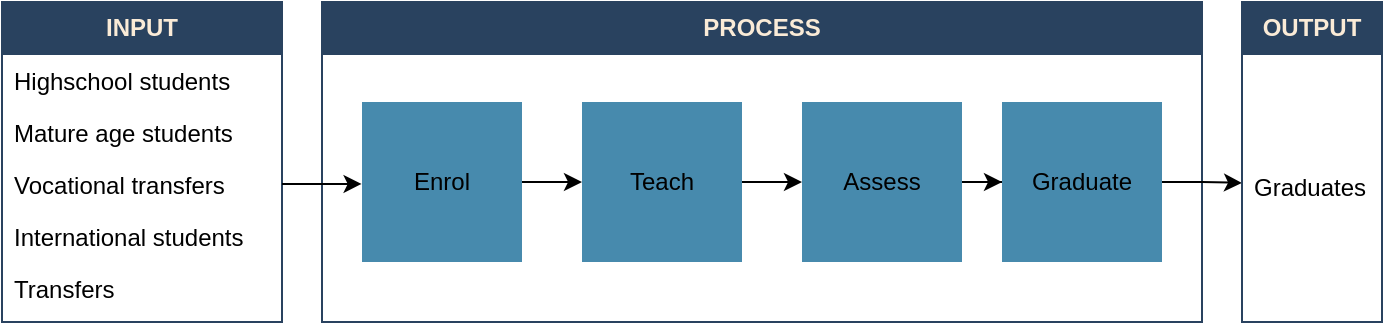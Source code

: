 <mxfile version="22.1.2" type="device" pages="5">
  <diagram name="ipo" id="SvhErIKEAkfI6aPl8mTb">
    <mxGraphModel dx="584" dy="628" grid="1" gridSize="10" guides="1" tooltips="1" connect="1" arrows="1" fold="1" page="1" pageScale="1" pageWidth="1169" pageHeight="827" math="0" shadow="0">
      <root>
        <mxCell id="GFsZlMj1VPnXTf82XeGM-0" />
        <mxCell id="GFsZlMj1VPnXTf82XeGM-1" parent="GFsZlMj1VPnXTf82XeGM-0" />
        <mxCell id="cjWCAMrzAAs_4FGMjF_7-46" value="&lt;b&gt;&lt;font color=&quot;#faebd7&quot;&gt;PROCESS&lt;/font&gt;&lt;/b&gt;" style="swimlane;fontStyle=0;childLayout=stackLayout;horizontal=1;startSize=26;fillColor=#29425F;horizontalStack=0;resizeParent=1;resizeParentMax=0;resizeLast=0;collapsible=1;marginBottom=0;whiteSpace=wrap;html=1;strokeColor=#29425F;" vertex="1" parent="GFsZlMj1VPnXTf82XeGM-1">
          <mxGeometry x="240" y="40" width="440" height="160" as="geometry" />
        </mxCell>
        <mxCell id="cjWCAMrzAAs_4FGMjF_7-47" value="&amp;nbsp;" style="text;strokeColor=none;fillColor=none;align=left;verticalAlign=top;spacingLeft=4;spacingRight=4;overflow=hidden;rotatable=0;points=[[0,0.5],[1,0.5]];portConstraint=eastwest;whiteSpace=wrap;html=1;" vertex="1" parent="cjWCAMrzAAs_4FGMjF_7-46">
          <mxGeometry y="26" width="440" height="134" as="geometry" />
        </mxCell>
        <mxCell id="GFsZlMj1VPnXTf82XeGM-2" style="edgeStyle=orthogonalEdgeStyle;rounded=0;orthogonalLoop=1;jettySize=auto;html=1;entryX=0;entryY=0.5;entryDx=0;entryDy=0;" edge="1" parent="GFsZlMj1VPnXTf82XeGM-1" source="GFsZlMj1VPnXTf82XeGM-3" target="GFsZlMj1VPnXTf82XeGM-5">
          <mxGeometry relative="1" as="geometry" />
        </mxCell>
        <mxCell id="GFsZlMj1VPnXTf82XeGM-3" value="Enrol" style="whiteSpace=wrap;html=1;aspect=fixed;fillColor=#478AAD;strokeColor=none;" vertex="1" parent="GFsZlMj1VPnXTf82XeGM-1">
          <mxGeometry x="260" y="90" width="80" height="80" as="geometry" />
        </mxCell>
        <mxCell id="GFsZlMj1VPnXTf82XeGM-4" style="edgeStyle=orthogonalEdgeStyle;rounded=0;orthogonalLoop=1;jettySize=auto;html=1;" edge="1" parent="GFsZlMj1VPnXTf82XeGM-1" source="GFsZlMj1VPnXTf82XeGM-5" target="GFsZlMj1VPnXTf82XeGM-7">
          <mxGeometry relative="1" as="geometry" />
        </mxCell>
        <mxCell id="GFsZlMj1VPnXTf82XeGM-5" value="Teach" style="whiteSpace=wrap;html=1;aspect=fixed;fillColor=#478AAD;strokeColor=none;" vertex="1" parent="GFsZlMj1VPnXTf82XeGM-1">
          <mxGeometry x="370" y="90" width="80" height="80" as="geometry" />
        </mxCell>
        <mxCell id="GFsZlMj1VPnXTf82XeGM-6" style="edgeStyle=orthogonalEdgeStyle;rounded=0;orthogonalLoop=1;jettySize=auto;html=1;" edge="1" parent="GFsZlMj1VPnXTf82XeGM-1" source="GFsZlMj1VPnXTf82XeGM-7" target="GFsZlMj1VPnXTf82XeGM-8">
          <mxGeometry relative="1" as="geometry" />
        </mxCell>
        <mxCell id="GFsZlMj1VPnXTf82XeGM-7" value="Assess" style="whiteSpace=wrap;html=1;aspect=fixed;fillColor=#478AAD;strokeColor=none;" vertex="1" parent="GFsZlMj1VPnXTf82XeGM-1">
          <mxGeometry x="480" y="90" width="80" height="80" as="geometry" />
        </mxCell>
        <mxCell id="cjWCAMrzAAs_4FGMjF_7-50" style="edgeStyle=orthogonalEdgeStyle;rounded=0;orthogonalLoop=1;jettySize=auto;html=1;entryX=0;entryY=0.481;entryDx=0;entryDy=0;entryPerimeter=0;" edge="1" parent="GFsZlMj1VPnXTf82XeGM-1" source="GFsZlMj1VPnXTf82XeGM-8" target="cjWCAMrzAAs_4FGMjF_7-32">
          <mxGeometry relative="1" as="geometry">
            <mxPoint x="690" y="130" as="targetPoint" />
          </mxGeometry>
        </mxCell>
        <mxCell id="GFsZlMj1VPnXTf82XeGM-8" value="Graduate" style="whiteSpace=wrap;html=1;aspect=fixed;fillColor=#478AAD;strokeColor=none;" vertex="1" parent="GFsZlMj1VPnXTf82XeGM-1">
          <mxGeometry x="580" y="90" width="80" height="80" as="geometry" />
        </mxCell>
        <mxCell id="cjWCAMrzAAs_4FGMjF_7-25" value="&lt;b&gt;&lt;font color=&quot;#faebd7&quot;&gt;INPUT&lt;/font&gt;&lt;/b&gt;" style="swimlane;fontStyle=0;childLayout=stackLayout;horizontal=1;startSize=26;fillColor=#29425F;horizontalStack=0;resizeParent=1;resizeParentMax=0;resizeLast=0;collapsible=1;marginBottom=0;whiteSpace=wrap;html=1;strokeColor=#29425F;" vertex="1" parent="GFsZlMj1VPnXTf82XeGM-1">
          <mxGeometry x="80" y="40" width="140" height="160" as="geometry" />
        </mxCell>
        <mxCell id="cjWCAMrzAAs_4FGMjF_7-26" value="Highschool students" style="text;strokeColor=none;fillColor=none;align=left;verticalAlign=top;spacingLeft=4;spacingRight=4;overflow=hidden;rotatable=0;points=[[0,0.5],[1,0.5]];portConstraint=eastwest;whiteSpace=wrap;html=1;" vertex="1" parent="cjWCAMrzAAs_4FGMjF_7-25">
          <mxGeometry y="26" width="140" height="26" as="geometry" />
        </mxCell>
        <mxCell id="cjWCAMrzAAs_4FGMjF_7-27" value="Mature age students" style="text;strokeColor=none;fillColor=none;align=left;verticalAlign=top;spacingLeft=4;spacingRight=4;overflow=hidden;rotatable=0;points=[[0,0.5],[1,0.5]];portConstraint=eastwest;whiteSpace=wrap;html=1;" vertex="1" parent="cjWCAMrzAAs_4FGMjF_7-25">
          <mxGeometry y="52" width="140" height="26" as="geometry" />
        </mxCell>
        <mxCell id="cjWCAMrzAAs_4FGMjF_7-28" value="Vocational transfers" style="text;strokeColor=none;fillColor=none;align=left;verticalAlign=top;spacingLeft=4;spacingRight=4;overflow=hidden;rotatable=0;points=[[0,0.5],[1,0.5]];portConstraint=eastwest;whiteSpace=wrap;html=1;" vertex="1" parent="cjWCAMrzAAs_4FGMjF_7-25">
          <mxGeometry y="78" width="140" height="26" as="geometry" />
        </mxCell>
        <mxCell id="cjWCAMrzAAs_4FGMjF_7-29" value="International students" style="text;strokeColor=none;fillColor=none;align=left;verticalAlign=top;spacingLeft=4;spacingRight=4;overflow=hidden;rotatable=0;points=[[0,0.5],[1,0.5]];portConstraint=eastwest;whiteSpace=wrap;html=1;" vertex="1" parent="cjWCAMrzAAs_4FGMjF_7-25">
          <mxGeometry y="104" width="140" height="26" as="geometry" />
        </mxCell>
        <mxCell id="cjWCAMrzAAs_4FGMjF_7-30" value="Transfers" style="text;strokeColor=none;fillColor=none;align=left;verticalAlign=top;spacingLeft=4;spacingRight=4;overflow=hidden;rotatable=0;points=[[0,0.5],[1,0.5]];portConstraint=eastwest;whiteSpace=wrap;html=1;" vertex="1" parent="cjWCAMrzAAs_4FGMjF_7-25">
          <mxGeometry y="130" width="140" height="30" as="geometry" />
        </mxCell>
        <mxCell id="cjWCAMrzAAs_4FGMjF_7-31" value="&lt;b&gt;&lt;font color=&quot;#faebd7&quot;&gt;OUTPUT&lt;/font&gt;&lt;/b&gt;" style="swimlane;fontStyle=0;childLayout=stackLayout;horizontal=1;startSize=26;fillColor=#29425F;horizontalStack=0;resizeParent=1;resizeParentMax=0;resizeLast=0;collapsible=1;marginBottom=0;whiteSpace=wrap;html=1;strokeColor=#29425F;" vertex="1" parent="GFsZlMj1VPnXTf82XeGM-1">
          <mxGeometry x="700" y="40" width="70" height="160" as="geometry" />
        </mxCell>
        <mxCell id="cjWCAMrzAAs_4FGMjF_7-32" value="Graduates" style="text;strokeColor=none;fillColor=none;align=left;verticalAlign=middle;spacingLeft=4;spacingRight=4;overflow=hidden;rotatable=0;points=[[0,0.5],[1,0.5]];portConstraint=eastwest;whiteSpace=wrap;html=1;" vertex="1" parent="cjWCAMrzAAs_4FGMjF_7-31">
          <mxGeometry y="26" width="70" height="134" as="geometry" />
        </mxCell>
        <mxCell id="cjWCAMrzAAs_4FGMjF_7-49" style="edgeStyle=orthogonalEdgeStyle;rounded=0;orthogonalLoop=1;jettySize=auto;html=1;entryX=0.045;entryY=0.485;entryDx=0;entryDy=0;entryPerimeter=0;" edge="1" parent="GFsZlMj1VPnXTf82XeGM-1" source="cjWCAMrzAAs_4FGMjF_7-28" target="cjWCAMrzAAs_4FGMjF_7-47">
          <mxGeometry relative="1" as="geometry" />
        </mxCell>
      </root>
    </mxGraphModel>
  </diagram>
  <diagram name="sipo" id="JNnc6WU97CGE8gjLVPeb">
    <mxGraphModel dx="793" dy="853" grid="1" gridSize="10" guides="1" tooltips="1" connect="1" arrows="1" fold="1" page="1" pageScale="1" pageWidth="1169" pageHeight="827" math="0" shadow="0">
      <root>
        <mxCell id="BcZxuMLzEVU1U0ieZfAo-0" />
        <mxCell id="BcZxuMLzEVU1U0ieZfAo-1" parent="BcZxuMLzEVU1U0ieZfAo-0" />
        <mxCell id="-Lvw7M9ETyzVfNXNMHce-0" value="&lt;b&gt;&lt;font color=&quot;#faebd7&quot;&gt;PROCESS&lt;/font&gt;&lt;/b&gt;" style="swimlane;fontStyle=0;childLayout=stackLayout;horizontal=1;startSize=26;fillColor=#29425F;horizontalStack=0;resizeParent=1;resizeParentMax=0;resizeLast=0;collapsible=1;marginBottom=0;whiteSpace=wrap;html=1;strokeColor=#29425F;" vertex="1" parent="BcZxuMLzEVU1U0ieZfAo-1">
          <mxGeometry x="400" y="40" width="440" height="160" as="geometry" />
        </mxCell>
        <mxCell id="-Lvw7M9ETyzVfNXNMHce-1" value="&amp;nbsp;" style="text;strokeColor=none;fillColor=none;align=left;verticalAlign=top;spacingLeft=4;spacingRight=4;overflow=hidden;rotatable=0;points=[[0,0.5],[1,0.5]];portConstraint=eastwest;whiteSpace=wrap;html=1;" vertex="1" parent="-Lvw7M9ETyzVfNXNMHce-0">
          <mxGeometry y="26" width="440" height="134" as="geometry" />
        </mxCell>
        <mxCell id="-Lvw7M9ETyzVfNXNMHce-2" style="edgeStyle=orthogonalEdgeStyle;rounded=0;orthogonalLoop=1;jettySize=auto;html=1;entryX=0;entryY=0.5;entryDx=0;entryDy=0;" edge="1" parent="BcZxuMLzEVU1U0ieZfAo-1" source="-Lvw7M9ETyzVfNXNMHce-3" target="-Lvw7M9ETyzVfNXNMHce-5">
          <mxGeometry relative="1" as="geometry" />
        </mxCell>
        <mxCell id="-Lvw7M9ETyzVfNXNMHce-3" value="Enrol" style="whiteSpace=wrap;html=1;aspect=fixed;fillColor=#478AAD;strokeColor=none;" vertex="1" parent="BcZxuMLzEVU1U0ieZfAo-1">
          <mxGeometry x="420" y="90" width="80" height="80" as="geometry" />
        </mxCell>
        <mxCell id="-Lvw7M9ETyzVfNXNMHce-4" style="edgeStyle=orthogonalEdgeStyle;rounded=0;orthogonalLoop=1;jettySize=auto;html=1;" edge="1" parent="BcZxuMLzEVU1U0ieZfAo-1" source="-Lvw7M9ETyzVfNXNMHce-5" target="-Lvw7M9ETyzVfNXNMHce-7">
          <mxGeometry relative="1" as="geometry" />
        </mxCell>
        <mxCell id="-Lvw7M9ETyzVfNXNMHce-5" value="Teach" style="whiteSpace=wrap;html=1;aspect=fixed;fillColor=#478AAD;strokeColor=none;" vertex="1" parent="BcZxuMLzEVU1U0ieZfAo-1">
          <mxGeometry x="530" y="90" width="80" height="80" as="geometry" />
        </mxCell>
        <mxCell id="-Lvw7M9ETyzVfNXNMHce-6" style="edgeStyle=orthogonalEdgeStyle;rounded=0;orthogonalLoop=1;jettySize=auto;html=1;" edge="1" parent="BcZxuMLzEVU1U0ieZfAo-1" source="-Lvw7M9ETyzVfNXNMHce-7" target="-Lvw7M9ETyzVfNXNMHce-9">
          <mxGeometry relative="1" as="geometry" />
        </mxCell>
        <mxCell id="-Lvw7M9ETyzVfNXNMHce-7" value="Assess" style="whiteSpace=wrap;html=1;aspect=fixed;fillColor=#478AAD;strokeColor=none;" vertex="1" parent="BcZxuMLzEVU1U0ieZfAo-1">
          <mxGeometry x="640" y="90" width="80" height="80" as="geometry" />
        </mxCell>
        <mxCell id="-Lvw7M9ETyzVfNXNMHce-8" style="edgeStyle=orthogonalEdgeStyle;rounded=0;orthogonalLoop=1;jettySize=auto;html=1;entryX=0;entryY=0.481;entryDx=0;entryDy=0;entryPerimeter=0;" edge="1" parent="BcZxuMLzEVU1U0ieZfAo-1" source="-Lvw7M9ETyzVfNXNMHce-9" target="-Lvw7M9ETyzVfNXNMHce-17">
          <mxGeometry relative="1" as="geometry">
            <mxPoint x="850" y="130" as="targetPoint" />
          </mxGeometry>
        </mxCell>
        <mxCell id="-Lvw7M9ETyzVfNXNMHce-9" value="Graduate" style="whiteSpace=wrap;html=1;aspect=fixed;fillColor=#478AAD;strokeColor=none;" vertex="1" parent="BcZxuMLzEVU1U0ieZfAo-1">
          <mxGeometry x="740" y="90" width="80" height="80" as="geometry" />
        </mxCell>
        <mxCell id="-Lvw7M9ETyzVfNXNMHce-10" value="&lt;b&gt;&lt;font color=&quot;#faebd7&quot;&gt;INPUT&lt;/font&gt;&lt;/b&gt;" style="swimlane;fontStyle=0;childLayout=stackLayout;horizontal=1;startSize=26;fillColor=#29425F;horizontalStack=0;resizeParent=1;resizeParentMax=0;resizeLast=0;collapsible=1;marginBottom=0;whiteSpace=wrap;html=1;strokeColor=#29425F;" vertex="1" parent="BcZxuMLzEVU1U0ieZfAo-1">
          <mxGeometry x="240" y="40" width="140" height="160" as="geometry" />
        </mxCell>
        <mxCell id="-Lvw7M9ETyzVfNXNMHce-11" value="Highschool students" style="text;strokeColor=none;fillColor=none;align=left;verticalAlign=top;spacingLeft=4;spacingRight=4;overflow=hidden;rotatable=0;points=[[0,0.5],[1,0.5]];portConstraint=eastwest;whiteSpace=wrap;html=1;" vertex="1" parent="-Lvw7M9ETyzVfNXNMHce-10">
          <mxGeometry y="26" width="140" height="26" as="geometry" />
        </mxCell>
        <mxCell id="-Lvw7M9ETyzVfNXNMHce-12" value="Mature age students" style="text;strokeColor=none;fillColor=none;align=left;verticalAlign=top;spacingLeft=4;spacingRight=4;overflow=hidden;rotatable=0;points=[[0,0.5],[1,0.5]];portConstraint=eastwest;whiteSpace=wrap;html=1;" vertex="1" parent="-Lvw7M9ETyzVfNXNMHce-10">
          <mxGeometry y="52" width="140" height="26" as="geometry" />
        </mxCell>
        <mxCell id="-Lvw7M9ETyzVfNXNMHce-13" value="Vocational transfers" style="text;strokeColor=none;fillColor=none;align=left;verticalAlign=top;spacingLeft=4;spacingRight=4;overflow=hidden;rotatable=0;points=[[0,0.5],[1,0.5]];portConstraint=eastwest;whiteSpace=wrap;html=1;" vertex="1" parent="-Lvw7M9ETyzVfNXNMHce-10">
          <mxGeometry y="78" width="140" height="26" as="geometry" />
        </mxCell>
        <mxCell id="-Lvw7M9ETyzVfNXNMHce-14" value="International students" style="text;strokeColor=none;fillColor=none;align=left;verticalAlign=top;spacingLeft=4;spacingRight=4;overflow=hidden;rotatable=0;points=[[0,0.5],[1,0.5]];portConstraint=eastwest;whiteSpace=wrap;html=1;" vertex="1" parent="-Lvw7M9ETyzVfNXNMHce-10">
          <mxGeometry y="104" width="140" height="26" as="geometry" />
        </mxCell>
        <mxCell id="-Lvw7M9ETyzVfNXNMHce-15" value="Transfers" style="text;strokeColor=none;fillColor=none;align=left;verticalAlign=top;spacingLeft=4;spacingRight=4;overflow=hidden;rotatable=0;points=[[0,0.5],[1,0.5]];portConstraint=eastwest;whiteSpace=wrap;html=1;" vertex="1" parent="-Lvw7M9ETyzVfNXNMHce-10">
          <mxGeometry y="130" width="140" height="30" as="geometry" />
        </mxCell>
        <mxCell id="-Lvw7M9ETyzVfNXNMHce-16" value="&lt;b&gt;&lt;font color=&quot;#faebd7&quot;&gt;OUTPUT&lt;/font&gt;&lt;/b&gt;" style="swimlane;fontStyle=0;childLayout=stackLayout;horizontal=1;startSize=26;fillColor=#29425F;horizontalStack=0;resizeParent=1;resizeParentMax=0;resizeLast=0;collapsible=1;marginBottom=0;whiteSpace=wrap;html=1;strokeColor=#29425F;" vertex="1" parent="BcZxuMLzEVU1U0ieZfAo-1">
          <mxGeometry x="860" y="40" width="70" height="160" as="geometry" />
        </mxCell>
        <mxCell id="-Lvw7M9ETyzVfNXNMHce-17" value="Graduates" style="text;strokeColor=none;fillColor=none;align=left;verticalAlign=middle;spacingLeft=4;spacingRight=4;overflow=hidden;rotatable=0;points=[[0,0.5],[1,0.5]];portConstraint=eastwest;whiteSpace=wrap;html=1;" vertex="1" parent="-Lvw7M9ETyzVfNXNMHce-16">
          <mxGeometry y="26" width="70" height="134" as="geometry" />
        </mxCell>
        <mxCell id="-Lvw7M9ETyzVfNXNMHce-18" style="edgeStyle=orthogonalEdgeStyle;rounded=0;orthogonalLoop=1;jettySize=auto;html=1;entryX=0.045;entryY=0.485;entryDx=0;entryDy=0;entryPerimeter=0;" edge="1" parent="BcZxuMLzEVU1U0ieZfAo-1" source="-Lvw7M9ETyzVfNXNMHce-13" target="-Lvw7M9ETyzVfNXNMHce-1">
          <mxGeometry relative="1" as="geometry" />
        </mxCell>
        <mxCell id="-Lvw7M9ETyzVfNXNMHce-19" value="&lt;b&gt;&lt;font color=&quot;#faebd7&quot;&gt;SUPPLIER&lt;/font&gt;&lt;/b&gt;" style="swimlane;fontStyle=0;childLayout=stackLayout;horizontal=1;startSize=26;fillColor=#29425F;horizontalStack=0;resizeParent=1;resizeParentMax=0;resizeLast=0;collapsible=1;marginBottom=0;whiteSpace=wrap;html=1;strokeColor=#29425F;" vertex="1" parent="BcZxuMLzEVU1U0ieZfAo-1">
          <mxGeometry x="110" y="40" width="110" height="160" as="geometry" />
        </mxCell>
        <mxCell id="-Lvw7M9ETyzVfNXNMHce-20" value="Highschool" style="text;strokeColor=none;fillColor=none;align=right;verticalAlign=top;spacingLeft=4;spacingRight=4;overflow=hidden;rotatable=0;points=[[0,0.5],[1,0.5]];portConstraint=eastwest;whiteSpace=wrap;html=1;" vertex="1" parent="-Lvw7M9ETyzVfNXNMHce-19">
          <mxGeometry y="26" width="110" height="26" as="geometry" />
        </mxCell>
        <mxCell id="-Lvw7M9ETyzVfNXNMHce-21" value="Bridging programs" style="text;strokeColor=none;fillColor=none;align=right;verticalAlign=top;spacingLeft=4;spacingRight=4;overflow=hidden;rotatable=0;points=[[0,0.5],[1,0.5]];portConstraint=eastwest;whiteSpace=wrap;html=1;" vertex="1" parent="-Lvw7M9ETyzVfNXNMHce-19">
          <mxGeometry y="52" width="110" height="26" as="geometry" />
        </mxCell>
        <mxCell id="-Lvw7M9ETyzVfNXNMHce-22" value="Technical colleges" style="text;strokeColor=none;fillColor=none;align=right;verticalAlign=top;spacingLeft=4;spacingRight=4;overflow=hidden;rotatable=0;points=[[0,0.5],[1,0.5]];portConstraint=eastwest;whiteSpace=wrap;html=1;" vertex="1" parent="-Lvw7M9ETyzVfNXNMHce-19">
          <mxGeometry y="78" width="110" height="26" as="geometry" />
        </mxCell>
        <mxCell id="-Lvw7M9ETyzVfNXNMHce-23" value="Foreign countries" style="text;strokeColor=none;fillColor=none;align=right;verticalAlign=top;spacingLeft=4;spacingRight=4;overflow=hidden;rotatable=0;points=[[0,0.5],[1,0.5]];portConstraint=eastwest;whiteSpace=wrap;html=1;" vertex="1" parent="-Lvw7M9ETyzVfNXNMHce-19">
          <mxGeometry y="104" width="110" height="26" as="geometry" />
        </mxCell>
        <mxCell id="-Lvw7M9ETyzVfNXNMHce-24" value="Other universities" style="text;strokeColor=none;fillColor=none;align=right;verticalAlign=top;spacingLeft=4;spacingRight=4;overflow=hidden;rotatable=0;points=[[0,0.5],[1,0.5]];portConstraint=eastwest;whiteSpace=wrap;html=1;" vertex="1" parent="-Lvw7M9ETyzVfNXNMHce-19">
          <mxGeometry y="130" width="110" height="30" as="geometry" />
        </mxCell>
        <mxCell id="-Lvw7M9ETyzVfNXNMHce-25" style="edgeStyle=orthogonalEdgeStyle;rounded=0;orthogonalLoop=1;jettySize=auto;html=1;" edge="1" parent="BcZxuMLzEVU1U0ieZfAo-1" source="-Lvw7M9ETyzVfNXNMHce-20" target="-Lvw7M9ETyzVfNXNMHce-11">
          <mxGeometry relative="1" as="geometry" />
        </mxCell>
        <mxCell id="-Lvw7M9ETyzVfNXNMHce-26" style="edgeStyle=orthogonalEdgeStyle;rounded=0;orthogonalLoop=1;jettySize=auto;html=1;exitX=1;exitY=0.5;exitDx=0;exitDy=0;" edge="1" parent="BcZxuMLzEVU1U0ieZfAo-1" source="-Lvw7M9ETyzVfNXNMHce-21" target="-Lvw7M9ETyzVfNXNMHce-12">
          <mxGeometry relative="1" as="geometry" />
        </mxCell>
        <mxCell id="-Lvw7M9ETyzVfNXNMHce-27" style="edgeStyle=orthogonalEdgeStyle;rounded=0;orthogonalLoop=1;jettySize=auto;html=1;" edge="1" parent="BcZxuMLzEVU1U0ieZfAo-1" source="-Lvw7M9ETyzVfNXNMHce-22" target="-Lvw7M9ETyzVfNXNMHce-13">
          <mxGeometry relative="1" as="geometry" />
        </mxCell>
        <mxCell id="-Lvw7M9ETyzVfNXNMHce-28" style="edgeStyle=orthogonalEdgeStyle;rounded=0;orthogonalLoop=1;jettySize=auto;html=1;" edge="1" parent="BcZxuMLzEVU1U0ieZfAo-1" source="-Lvw7M9ETyzVfNXNMHce-23" target="-Lvw7M9ETyzVfNXNMHce-14">
          <mxGeometry relative="1" as="geometry" />
        </mxCell>
        <mxCell id="-Lvw7M9ETyzVfNXNMHce-29" style="edgeStyle=orthogonalEdgeStyle;rounded=0;orthogonalLoop=1;jettySize=auto;html=1;" edge="1" parent="BcZxuMLzEVU1U0ieZfAo-1" source="-Lvw7M9ETyzVfNXNMHce-24" target="-Lvw7M9ETyzVfNXNMHce-15">
          <mxGeometry relative="1" as="geometry" />
        </mxCell>
      </root>
    </mxGraphModel>
  </diagram>
  <diagram name="sipoc" id="UAoYfaRVzh20kykBdoW3">
    <mxGraphModel dx="1325" dy="995" grid="1" gridSize="10" guides="1" tooltips="1" connect="1" arrows="1" fold="1" page="1" pageScale="1" pageWidth="1169" pageHeight="827" math="0" shadow="0">
      <root>
        <mxCell id="0" />
        <mxCell id="1" parent="0" />
        <mxCell id="DWLznS8K7uxFLRwKFC4F-1" value="&lt;b&gt;&lt;font color=&quot;#faebd7&quot;&gt;PROCESS&lt;/font&gt;&lt;/b&gt;" style="swimlane;fontStyle=0;childLayout=stackLayout;horizontal=1;startSize=26;fillColor=#29425F;horizontalStack=0;resizeParent=1;resizeParentMax=0;resizeLast=0;collapsible=1;marginBottom=0;whiteSpace=wrap;html=1;strokeColor=#29425F;" vertex="1" parent="1">
          <mxGeometry x="400" y="40" width="410" height="160" as="geometry" />
        </mxCell>
        <mxCell id="DWLznS8K7uxFLRwKFC4F-2" value="&amp;nbsp;" style="text;strokeColor=none;fillColor=none;align=left;verticalAlign=top;spacingLeft=4;spacingRight=4;overflow=hidden;rotatable=0;points=[[0,0.5],[1,0.5]];portConstraint=eastwest;whiteSpace=wrap;html=1;" vertex="1" parent="DWLznS8K7uxFLRwKFC4F-1">
          <mxGeometry y="26" width="410" height="134" as="geometry" />
        </mxCell>
        <mxCell id="DWLznS8K7uxFLRwKFC4F-3" style="edgeStyle=orthogonalEdgeStyle;rounded=0;orthogonalLoop=1;jettySize=auto;html=1;entryX=0;entryY=0.5;entryDx=0;entryDy=0;" edge="1" parent="1" source="DWLznS8K7uxFLRwKFC4F-4" target="DWLznS8K7uxFLRwKFC4F-6">
          <mxGeometry relative="1" as="geometry" />
        </mxCell>
        <mxCell id="DWLznS8K7uxFLRwKFC4F-4" value="Enrol" style="whiteSpace=wrap;html=1;aspect=fixed;fillColor=#478AAD;strokeColor=none;" vertex="1" parent="1">
          <mxGeometry x="419" y="91" width="80" height="80" as="geometry" />
        </mxCell>
        <mxCell id="DWLznS8K7uxFLRwKFC4F-5" style="edgeStyle=orthogonalEdgeStyle;rounded=0;orthogonalLoop=1;jettySize=auto;html=1;" edge="1" parent="1" source="DWLznS8K7uxFLRwKFC4F-6" target="DWLznS8K7uxFLRwKFC4F-8">
          <mxGeometry relative="1" as="geometry" />
        </mxCell>
        <mxCell id="DWLznS8K7uxFLRwKFC4F-6" value="Teach" style="whiteSpace=wrap;html=1;aspect=fixed;fillColor=#478AAD;strokeColor=none;" vertex="1" parent="1">
          <mxGeometry x="519" y="91" width="80" height="80" as="geometry" />
        </mxCell>
        <mxCell id="DWLznS8K7uxFLRwKFC4F-7" style="edgeStyle=orthogonalEdgeStyle;rounded=0;orthogonalLoop=1;jettySize=auto;html=1;" edge="1" parent="1" source="DWLznS8K7uxFLRwKFC4F-8" target="DWLznS8K7uxFLRwKFC4F-10">
          <mxGeometry relative="1" as="geometry" />
        </mxCell>
        <mxCell id="DWLznS8K7uxFLRwKFC4F-8" value="Assess" style="whiteSpace=wrap;html=1;aspect=fixed;fillColor=#478AAD;strokeColor=none;" vertex="1" parent="1">
          <mxGeometry x="619" y="91" width="80" height="80" as="geometry" />
        </mxCell>
        <mxCell id="DWLznS8K7uxFLRwKFC4F-9" style="edgeStyle=orthogonalEdgeStyle;rounded=0;orthogonalLoop=1;jettySize=auto;html=1;entryX=0;entryY=0.481;entryDx=0;entryDy=0;entryPerimeter=0;" edge="1" parent="1" source="DWLznS8K7uxFLRwKFC4F-10" target="DWLznS8K7uxFLRwKFC4F-18">
          <mxGeometry relative="1" as="geometry">
            <mxPoint x="850" y="130" as="targetPoint" />
          </mxGeometry>
        </mxCell>
        <mxCell id="DWLznS8K7uxFLRwKFC4F-10" value="Graduate" style="whiteSpace=wrap;html=1;aspect=fixed;fillColor=#478AAD;strokeColor=none;" vertex="1" parent="1">
          <mxGeometry x="719" y="91" width="80" height="80" as="geometry" />
        </mxCell>
        <mxCell id="DWLznS8K7uxFLRwKFC4F-11" value="&lt;b&gt;&lt;font color=&quot;#faebd7&quot;&gt;INPUT&lt;/font&gt;&lt;/b&gt;" style="swimlane;fontStyle=0;childLayout=stackLayout;horizontal=1;startSize=26;fillColor=#29425F;horizontalStack=0;resizeParent=1;resizeParentMax=0;resizeLast=0;collapsible=1;marginBottom=0;whiteSpace=wrap;html=1;strokeColor=#29425F;" vertex="1" parent="1">
          <mxGeometry x="240" y="40" width="140" height="160" as="geometry" />
        </mxCell>
        <mxCell id="DWLznS8K7uxFLRwKFC4F-12" value="Highschool students" style="text;strokeColor=none;fillColor=none;align=left;verticalAlign=top;spacingLeft=4;spacingRight=4;overflow=hidden;rotatable=0;points=[[0,0.5],[1,0.5]];portConstraint=eastwest;whiteSpace=wrap;html=1;" vertex="1" parent="DWLznS8K7uxFLRwKFC4F-11">
          <mxGeometry y="26" width="140" height="26" as="geometry" />
        </mxCell>
        <mxCell id="DWLznS8K7uxFLRwKFC4F-13" value="Mature age students" style="text;strokeColor=none;fillColor=none;align=left;verticalAlign=top;spacingLeft=4;spacingRight=4;overflow=hidden;rotatable=0;points=[[0,0.5],[1,0.5]];portConstraint=eastwest;whiteSpace=wrap;html=1;" vertex="1" parent="DWLznS8K7uxFLRwKFC4F-11">
          <mxGeometry y="52" width="140" height="26" as="geometry" />
        </mxCell>
        <mxCell id="DWLznS8K7uxFLRwKFC4F-14" value="Vocational transfers" style="text;strokeColor=none;fillColor=none;align=left;verticalAlign=top;spacingLeft=4;spacingRight=4;overflow=hidden;rotatable=0;points=[[0,0.5],[1,0.5]];portConstraint=eastwest;whiteSpace=wrap;html=1;" vertex="1" parent="DWLznS8K7uxFLRwKFC4F-11">
          <mxGeometry y="78" width="140" height="26" as="geometry" />
        </mxCell>
        <mxCell id="DWLznS8K7uxFLRwKFC4F-15" value="International students" style="text;strokeColor=none;fillColor=none;align=left;verticalAlign=top;spacingLeft=4;spacingRight=4;overflow=hidden;rotatable=0;points=[[0,0.5],[1,0.5]];portConstraint=eastwest;whiteSpace=wrap;html=1;" vertex="1" parent="DWLznS8K7uxFLRwKFC4F-11">
          <mxGeometry y="104" width="140" height="26" as="geometry" />
        </mxCell>
        <mxCell id="DWLznS8K7uxFLRwKFC4F-16" value="Transfers" style="text;strokeColor=none;fillColor=none;align=left;verticalAlign=top;spacingLeft=4;spacingRight=4;overflow=hidden;rotatable=0;points=[[0,0.5],[1,0.5]];portConstraint=eastwest;whiteSpace=wrap;html=1;" vertex="1" parent="DWLznS8K7uxFLRwKFC4F-11">
          <mxGeometry y="130" width="140" height="30" as="geometry" />
        </mxCell>
        <mxCell id="DWLznS8K7uxFLRwKFC4F-17" value="&lt;b&gt;&lt;font color=&quot;#faebd7&quot;&gt;OUTPUT&lt;/font&gt;&lt;/b&gt;" style="swimlane;fontStyle=0;childLayout=stackLayout;horizontal=1;startSize=26;fillColor=#29425F;horizontalStack=0;resizeParent=1;resizeParentMax=0;resizeLast=0;collapsible=1;marginBottom=0;whiteSpace=wrap;html=1;strokeColor=#29425F;" vertex="1" parent="1">
          <mxGeometry x="830" y="40" width="70" height="160" as="geometry" />
        </mxCell>
        <mxCell id="DWLznS8K7uxFLRwKFC4F-19" style="edgeStyle=orthogonalEdgeStyle;rounded=0;orthogonalLoop=1;jettySize=auto;html=1;entryX=0;entryY=0.5;entryDx=0;entryDy=0;" edge="1" parent="1" source="DWLznS8K7uxFLRwKFC4F-14" target="DWLznS8K7uxFLRwKFC4F-4">
          <mxGeometry relative="1" as="geometry">
            <mxPoint x="400" y="131" as="targetPoint" />
          </mxGeometry>
        </mxCell>
        <mxCell id="DWLznS8K7uxFLRwKFC4F-20" value="&lt;b&gt;&lt;font color=&quot;#faebd7&quot;&gt;SUPPLIER&lt;/font&gt;&lt;/b&gt;" style="swimlane;fontStyle=0;childLayout=stackLayout;horizontal=1;startSize=26;fillColor=#29425F;horizontalStack=0;resizeParent=1;resizeParentMax=0;resizeLast=0;collapsible=1;marginBottom=0;whiteSpace=wrap;html=1;strokeColor=#29425F;" vertex="1" parent="1">
          <mxGeometry x="110" y="40" width="110" height="160" as="geometry" />
        </mxCell>
        <mxCell id="DWLznS8K7uxFLRwKFC4F-21" value="Highschool" style="text;strokeColor=none;fillColor=none;align=right;verticalAlign=top;spacingLeft=4;spacingRight=4;overflow=hidden;rotatable=0;points=[[0,0.5],[1,0.5]];portConstraint=eastwest;whiteSpace=wrap;html=1;" vertex="1" parent="DWLznS8K7uxFLRwKFC4F-20">
          <mxGeometry y="26" width="110" height="26" as="geometry" />
        </mxCell>
        <mxCell id="DWLznS8K7uxFLRwKFC4F-22" value="Bridging programs" style="text;strokeColor=none;fillColor=none;align=right;verticalAlign=top;spacingLeft=4;spacingRight=4;overflow=hidden;rotatable=0;points=[[0,0.5],[1,0.5]];portConstraint=eastwest;whiteSpace=wrap;html=1;" vertex="1" parent="DWLznS8K7uxFLRwKFC4F-20">
          <mxGeometry y="52" width="110" height="26" as="geometry" />
        </mxCell>
        <mxCell id="DWLznS8K7uxFLRwKFC4F-23" value="Technical colleges" style="text;strokeColor=none;fillColor=none;align=right;verticalAlign=top;spacingLeft=4;spacingRight=4;overflow=hidden;rotatable=0;points=[[0,0.5],[1,0.5]];portConstraint=eastwest;whiteSpace=wrap;html=1;" vertex="1" parent="DWLznS8K7uxFLRwKFC4F-20">
          <mxGeometry y="78" width="110" height="26" as="geometry" />
        </mxCell>
        <mxCell id="DWLznS8K7uxFLRwKFC4F-24" value="Foreign countries" style="text;strokeColor=none;fillColor=none;align=right;verticalAlign=top;spacingLeft=4;spacingRight=4;overflow=hidden;rotatable=0;points=[[0,0.5],[1,0.5]];portConstraint=eastwest;whiteSpace=wrap;html=1;" vertex="1" parent="DWLznS8K7uxFLRwKFC4F-20">
          <mxGeometry y="104" width="110" height="26" as="geometry" />
        </mxCell>
        <mxCell id="DWLznS8K7uxFLRwKFC4F-25" value="Other universities" style="text;strokeColor=none;fillColor=none;align=right;verticalAlign=top;spacingLeft=4;spacingRight=4;overflow=hidden;rotatable=0;points=[[0,0.5],[1,0.5]];portConstraint=eastwest;whiteSpace=wrap;html=1;" vertex="1" parent="DWLznS8K7uxFLRwKFC4F-20">
          <mxGeometry y="130" width="110" height="30" as="geometry" />
        </mxCell>
        <mxCell id="DWLznS8K7uxFLRwKFC4F-26" style="edgeStyle=orthogonalEdgeStyle;rounded=0;orthogonalLoop=1;jettySize=auto;html=1;" edge="1" parent="1" source="DWLznS8K7uxFLRwKFC4F-21" target="DWLznS8K7uxFLRwKFC4F-12">
          <mxGeometry relative="1" as="geometry" />
        </mxCell>
        <mxCell id="DWLznS8K7uxFLRwKFC4F-27" style="edgeStyle=orthogonalEdgeStyle;rounded=0;orthogonalLoop=1;jettySize=auto;html=1;exitX=1;exitY=0.5;exitDx=0;exitDy=0;" edge="1" parent="1" source="DWLznS8K7uxFLRwKFC4F-22" target="DWLznS8K7uxFLRwKFC4F-13">
          <mxGeometry relative="1" as="geometry" />
        </mxCell>
        <mxCell id="DWLznS8K7uxFLRwKFC4F-28" style="edgeStyle=orthogonalEdgeStyle;rounded=0;orthogonalLoop=1;jettySize=auto;html=1;" edge="1" parent="1" source="DWLznS8K7uxFLRwKFC4F-23" target="DWLznS8K7uxFLRwKFC4F-14">
          <mxGeometry relative="1" as="geometry" />
        </mxCell>
        <mxCell id="DWLznS8K7uxFLRwKFC4F-29" style="edgeStyle=orthogonalEdgeStyle;rounded=0;orthogonalLoop=1;jettySize=auto;html=1;" edge="1" parent="1" source="DWLznS8K7uxFLRwKFC4F-24" target="DWLznS8K7uxFLRwKFC4F-15">
          <mxGeometry relative="1" as="geometry" />
        </mxCell>
        <mxCell id="DWLznS8K7uxFLRwKFC4F-30" style="edgeStyle=orthogonalEdgeStyle;rounded=0;orthogonalLoop=1;jettySize=auto;html=1;" edge="1" parent="1" source="DWLznS8K7uxFLRwKFC4F-25" target="DWLznS8K7uxFLRwKFC4F-16">
          <mxGeometry relative="1" as="geometry" />
        </mxCell>
        <mxCell id="DWLznS8K7uxFLRwKFC4F-31" value="&lt;b&gt;&lt;font color=&quot;#faebd7&quot;&gt;CUSTOMER&lt;/font&gt;&lt;/b&gt;" style="swimlane;fontStyle=0;childLayout=stackLayout;horizontal=1;startSize=26;fillColor=#29425F;horizontalStack=0;resizeParent=1;resizeParentMax=0;resizeLast=0;collapsible=1;marginBottom=0;whiteSpace=wrap;html=1;strokeColor=#29425F;" vertex="1" parent="1">
          <mxGeometry x="930" y="40" width="140" height="160" as="geometry" />
        </mxCell>
        <mxCell id="DWLznS8K7uxFLRwKFC4F-35" value="Private sector / industry" style="text;strokeColor=none;fillColor=none;align=left;verticalAlign=middle;spacingLeft=4;spacingRight=4;overflow=hidden;rotatable=0;points=[[0,0.5],[1,0.5]];portConstraint=eastwest;whiteSpace=wrap;html=1;" vertex="1" parent="DWLznS8K7uxFLRwKFC4F-31">
          <mxGeometry y="26" width="140" height="44" as="geometry" />
        </mxCell>
        <mxCell id="DWLznS8K7uxFLRwKFC4F-32" value="Public sector" style="text;strokeColor=none;fillColor=none;align=left;verticalAlign=middle;spacingLeft=4;spacingRight=4;overflow=hidden;rotatable=0;points=[[0,0.5],[1,0.5]];portConstraint=eastwest;whiteSpace=wrap;html=1;" vertex="1" parent="DWLznS8K7uxFLRwKFC4F-31">
          <mxGeometry y="70" width="140" height="40" as="geometry" />
        </mxCell>
        <mxCell id="DWLznS8K7uxFLRwKFC4F-36" value="Grad school" style="text;strokeColor=none;fillColor=none;align=left;verticalAlign=middle;spacingLeft=4;spacingRight=4;overflow=hidden;rotatable=0;points=[[0,0.5],[1,0.5]];portConstraint=eastwest;whiteSpace=wrap;html=1;" vertex="1" parent="DWLznS8K7uxFLRwKFC4F-31">
          <mxGeometry y="110" width="140" height="50" as="geometry" />
        </mxCell>
        <mxCell id="DWLznS8K7uxFLRwKFC4F-39" style="edgeStyle=orthogonalEdgeStyle;rounded=0;orthogonalLoop=1;jettySize=auto;html=1;entryX=0;entryY=0.5;entryDx=0;entryDy=0;" edge="1" parent="1" source="DWLznS8K7uxFLRwKFC4F-18" target="DWLznS8K7uxFLRwKFC4F-35">
          <mxGeometry relative="1" as="geometry">
            <Array as="points">
              <mxPoint x="910" y="133" />
              <mxPoint x="910" y="88" />
            </Array>
          </mxGeometry>
        </mxCell>
        <mxCell id="DWLznS8K7uxFLRwKFC4F-40" style="edgeStyle=orthogonalEdgeStyle;rounded=0;orthogonalLoop=1;jettySize=auto;html=1;entryX=-0.005;entryY=0.574;entryDx=0;entryDy=0;entryPerimeter=0;" edge="1" parent="1" source="DWLznS8K7uxFLRwKFC4F-18" target="DWLznS8K7uxFLRwKFC4F-32">
          <mxGeometry relative="1" as="geometry" />
        </mxCell>
        <mxCell id="Py53gqO2NwRrfhiT3jEu-6" style="edgeStyle=orthogonalEdgeStyle;rounded=0;orthogonalLoop=1;jettySize=auto;html=1;" edge="1" parent="1" source="DWLznS8K7uxFLRwKFC4F-18" target="DWLznS8K7uxFLRwKFC4F-36">
          <mxGeometry relative="1" as="geometry">
            <Array as="points">
              <mxPoint x="910" y="133" />
              <mxPoint x="910" y="175" />
            </Array>
          </mxGeometry>
        </mxCell>
        <mxCell id="DWLznS8K7uxFLRwKFC4F-18" value="Graduates" style="text;strokeColor=none;fillColor=none;align=left;verticalAlign=middle;spacingLeft=4;spacingRight=4;overflow=hidden;rotatable=0;points=[[0,0.5],[1,0.5]];portConstraint=eastwest;whiteSpace=wrap;html=1;" vertex="1" parent="1">
          <mxGeometry x="830" y="66" width="70" height="134" as="geometry" />
        </mxCell>
      </root>
    </mxGraphModel>
  </diagram>
  <diagram id="eacRB1NyzYBDomzdedR3" name="membrane_dryer">
    <mxGraphModel dx="935" dy="702" grid="1" gridSize="10" guides="1" tooltips="1" connect="1" arrows="1" fold="1" page="1" pageScale="1" pageWidth="1169" pageHeight="827" math="0" shadow="0">
      <root>
        <mxCell id="0" />
        <mxCell id="1" parent="0" />
        <mxCell id="ythSKK8YNreiE9OXP0r3-1" value="&lt;b&gt;&lt;font color=&quot;#faebd7&quot;&gt;PROCESS&lt;/font&gt;&lt;/b&gt;" style="swimlane;fontStyle=0;childLayout=stackLayout;horizontal=1;startSize=26;fillColor=#29425F;horizontalStack=0;resizeParent=1;resizeParentMax=0;resizeLast=0;collapsible=1;marginBottom=0;whiteSpace=wrap;html=1;strokeColor=#29425F;" vertex="1" parent="1">
          <mxGeometry x="400" y="40" width="410" height="160" as="geometry" />
        </mxCell>
        <mxCell id="ythSKK8YNreiE9OXP0r3-2" value="&amp;nbsp;" style="text;strokeColor=none;fillColor=none;align=left;verticalAlign=top;spacingLeft=4;spacingRight=4;overflow=hidden;rotatable=0;points=[[0,0.5],[1,0.5]];portConstraint=eastwest;whiteSpace=wrap;html=1;" vertex="1" parent="ythSKK8YNreiE9OXP0r3-1">
          <mxGeometry y="26" width="410" height="134" as="geometry" />
        </mxCell>
        <mxCell id="ythSKK8YNreiE9OXP0r3-3" style="edgeStyle=orthogonalEdgeStyle;rounded=0;orthogonalLoop=1;jettySize=auto;html=1;entryX=0;entryY=0.5;entryDx=0;entryDy=0;" edge="1" parent="1" source="ythSKK8YNreiE9OXP0r3-4" target="ythSKK8YNreiE9OXP0r3-6">
          <mxGeometry relative="1" as="geometry" />
        </mxCell>
        <mxCell id="ythSKK8YNreiE9OXP0r3-4" value="Lock off pneumatics" style="whiteSpace=wrap;html=1;aspect=fixed;fillColor=#478AAD;strokeColor=none;" vertex="1" parent="1">
          <mxGeometry x="419" y="93" width="80" height="80" as="geometry" />
        </mxCell>
        <mxCell id="ythSKK8YNreiE9OXP0r3-5" style="edgeStyle=orthogonalEdgeStyle;rounded=0;orthogonalLoop=1;jettySize=auto;html=1;" edge="1" parent="1" source="ythSKK8YNreiE9OXP0r3-6" target="ythSKK8YNreiE9OXP0r3-8">
          <mxGeometry relative="1" as="geometry" />
        </mxCell>
        <mxCell id="ythSKK8YNreiE9OXP0r3-6" value="Uninstall old membrane dryer" style="whiteSpace=wrap;html=1;aspect=fixed;fillColor=#478AAD;strokeColor=none;" vertex="1" parent="1">
          <mxGeometry x="519" y="93" width="80" height="80" as="geometry" />
        </mxCell>
        <mxCell id="ythSKK8YNreiE9OXP0r3-7" style="edgeStyle=orthogonalEdgeStyle;rounded=0;orthogonalLoop=1;jettySize=auto;html=1;" edge="1" parent="1" source="ythSKK8YNreiE9OXP0r3-8" target="ythSKK8YNreiE9OXP0r3-10">
          <mxGeometry relative="1" as="geometry" />
        </mxCell>
        <mxCell id="ythSKK8YNreiE9OXP0r3-8" value="Install new membrane dryer" style="whiteSpace=wrap;html=1;aspect=fixed;fillColor=#478AAD;strokeColor=none;" vertex="1" parent="1">
          <mxGeometry x="619" y="93" width="80" height="80" as="geometry" />
        </mxCell>
        <mxCell id="ythSKK8YNreiE9OXP0r3-9" style="edgeStyle=orthogonalEdgeStyle;rounded=0;orthogonalLoop=1;jettySize=auto;html=1;" edge="1" parent="1" source="ythSKK8YNreiE9OXP0r3-10" target="ythSKK8YNreiE9OXP0r3-37">
          <mxGeometry relative="1" as="geometry">
            <mxPoint x="850" y="130" as="targetPoint" />
          </mxGeometry>
        </mxCell>
        <mxCell id="ythSKK8YNreiE9OXP0r3-10" value="Unlock pneumatics" style="whiteSpace=wrap;html=1;aspect=fixed;fillColor=#478AAD;strokeColor=none;" vertex="1" parent="1">
          <mxGeometry x="719" y="93" width="80" height="80" as="geometry" />
        </mxCell>
        <mxCell id="ythSKK8YNreiE9OXP0r3-11" value="&lt;b&gt;&lt;font color=&quot;#faebd7&quot;&gt;INPUT&lt;/font&gt;&lt;/b&gt;" style="swimlane;fontStyle=0;childLayout=stackLayout;horizontal=1;startSize=26;fillColor=#29425F;horizontalStack=0;resizeParent=1;resizeParentMax=0;resizeLast=0;collapsible=1;marginBottom=0;whiteSpace=wrap;html=1;strokeColor=#29425F;" vertex="1" parent="1">
          <mxGeometry x="300" y="40" width="80" height="160" as="geometry" />
        </mxCell>
        <mxCell id="ythSKK8YNreiE9OXP0r3-12" value="New membrane dryer" style="text;strokeColor=none;fillColor=none;align=center;verticalAlign=middle;spacingLeft=4;spacingRight=4;overflow=hidden;rotatable=0;points=[[0,0.5],[1,0.5]];portConstraint=eastwest;whiteSpace=wrap;html=1;" vertex="1" parent="ythSKK8YNreiE9OXP0r3-11">
          <mxGeometry y="26" width="80" height="134" as="geometry" />
        </mxCell>
        <mxCell id="_3xAo_8T7TaL2SzpiaYQ-2" style="edgeStyle=orthogonalEdgeStyle;rounded=0;orthogonalLoop=1;jettySize=auto;html=1;" edge="1" parent="1" source="ythSKK8YNreiE9OXP0r3-17" target="ythSKK8YNreiE9OXP0r3-19">
          <mxGeometry relative="1" as="geometry">
            <Array as="points">
              <mxPoint x="865" y="240" />
              <mxPoint x="239" y="240" />
            </Array>
          </mxGeometry>
        </mxCell>
        <mxCell id="_3xAo_8T7TaL2SzpiaYQ-3" value="&lt;font style=&quot;font-size: 16px;&quot;&gt;FEEDBACK???&lt;/font&gt;" style="edgeLabel;html=1;align=center;verticalAlign=middle;resizable=0;points=[];fontSize=16;" vertex="1" connectable="0" parent="_3xAo_8T7TaL2SzpiaYQ-2">
          <mxGeometry relative="1" as="geometry">
            <mxPoint as="offset" />
          </mxGeometry>
        </mxCell>
        <mxCell id="ythSKK8YNreiE9OXP0r3-17" value="&lt;b&gt;&lt;font color=&quot;#faebd7&quot;&gt;OUTPUT&lt;/font&gt;&lt;/b&gt;" style="swimlane;fontStyle=0;childLayout=stackLayout;horizontal=1;startSize=26;fillColor=#29425F;horizontalStack=0;resizeParent=1;resizeParentMax=0;resizeLast=0;collapsible=1;marginBottom=0;whiteSpace=wrap;html=1;strokeColor=#29425F;" vertex="1" parent="1">
          <mxGeometry x="830" y="40" width="70" height="160" as="geometry" />
        </mxCell>
        <mxCell id="ythSKK8YNreiE9OXP0r3-19" value="&lt;b&gt;&lt;font color=&quot;#faebd7&quot;&gt;SUPPLIER&lt;/font&gt;&lt;/b&gt;" style="swimlane;fontStyle=0;childLayout=stackLayout;horizontal=1;startSize=26;fillColor=#29425F;horizontalStack=0;resizeParent=1;resizeParentMax=0;resizeLast=0;collapsible=1;marginBottom=0;whiteSpace=wrap;html=1;strokeColor=#29425F;" vertex="1" parent="1">
          <mxGeometry x="200" y="40" width="79" height="160" as="geometry" />
        </mxCell>
        <mxCell id="ythSKK8YNreiE9OXP0r3-20" value="Supplier" style="text;strokeColor=none;fillColor=none;align=center;verticalAlign=middle;spacingLeft=4;spacingRight=4;overflow=hidden;rotatable=0;points=[[0,0.5],[1,0.5]];portConstraint=eastwest;whiteSpace=wrap;html=1;" vertex="1" parent="ythSKK8YNreiE9OXP0r3-19">
          <mxGeometry y="26" width="79" height="134" as="geometry" />
        </mxCell>
        <mxCell id="ythSKK8YNreiE9OXP0r3-25" style="edgeStyle=orthogonalEdgeStyle;rounded=0;orthogonalLoop=1;jettySize=auto;html=1;" edge="1" parent="1" source="ythSKK8YNreiE9OXP0r3-20" target="ythSKK8YNreiE9OXP0r3-12">
          <mxGeometry relative="1" as="geometry" />
        </mxCell>
        <mxCell id="ythSKK8YNreiE9OXP0r3-30" value="&lt;b&gt;&lt;font color=&quot;#faebd7&quot;&gt;CUSTOMER&lt;/font&gt;&lt;/b&gt;" style="swimlane;fontStyle=0;childLayout=stackLayout;horizontal=1;startSize=26;fillColor=#29425F;horizontalStack=0;resizeParent=1;resizeParentMax=0;resizeLast=0;collapsible=1;marginBottom=0;whiteSpace=wrap;html=1;strokeColor=#29425F;" vertex="1" parent="1">
          <mxGeometry x="920" y="40" width="140" height="160" as="geometry" />
        </mxCell>
        <mxCell id="ythSKK8YNreiE9OXP0r3-32" value="A box in the storeroom?" style="text;strokeColor=none;fillColor=none;align=center;verticalAlign=middle;spacingLeft=4;spacingRight=4;overflow=hidden;rotatable=0;points=[[0,0.5],[1,0.5]];portConstraint=eastwest;whiteSpace=wrap;html=1;" vertex="1" parent="ythSKK8YNreiE9OXP0r3-30">
          <mxGeometry y="26" width="140" height="134" as="geometry" />
        </mxCell>
        <mxCell id="ythSKK8YNreiE9OXP0r3-39" style="edgeStyle=orthogonalEdgeStyle;rounded=0;orthogonalLoop=1;jettySize=auto;html=1;entryX=0;entryY=0.5;entryDx=0;entryDy=0;" edge="1" parent="1" source="ythSKK8YNreiE9OXP0r3-37" target="ythSKK8YNreiE9OXP0r3-32">
          <mxGeometry relative="1" as="geometry" />
        </mxCell>
        <mxCell id="ythSKK8YNreiE9OXP0r3-37" value="Old membrane&lt;br&gt;dryer" style="text;strokeColor=none;fillColor=none;align=center;verticalAlign=middle;spacingLeft=4;spacingRight=4;overflow=hidden;rotatable=0;points=[[0,0.5],[1,0.5]];portConstraint=eastwest;whiteSpace=wrap;html=1;" vertex="1" parent="1">
          <mxGeometry x="830" y="66" width="70" height="134" as="geometry" />
        </mxCell>
        <mxCell id="ythSKK8YNreiE9OXP0r3-40" style="edgeStyle=orthogonalEdgeStyle;rounded=0;orthogonalLoop=1;jettySize=auto;html=1;" edge="1" parent="1" source="ythSKK8YNreiE9OXP0r3-12" target="ythSKK8YNreiE9OXP0r3-4">
          <mxGeometry relative="1" as="geometry" />
        </mxCell>
      </root>
    </mxGraphModel>
  </diagram>
  <diagram id="D6hk-VY_BiL5GKj1jFoM" name="lamingtons">
    <mxGraphModel dx="1325" dy="995" grid="1" gridSize="10" guides="1" tooltips="1" connect="1" arrows="1" fold="1" page="1" pageScale="1" pageWidth="1169" pageHeight="827" math="0" shadow="0">
      <root>
        <mxCell id="0" />
        <mxCell id="1" parent="0" />
        <mxCell id="RnKuT3CLdtK3t2uk2Y4t-1" value="&lt;b&gt;&lt;font color=&quot;#faebd7&quot;&gt;PROCESS&lt;/font&gt;&lt;/b&gt;" style="swimlane;fontStyle=0;childLayout=stackLayout;horizontal=1;startSize=26;fillColor=#29425F;horizontalStack=0;resizeParent=1;resizeParentMax=0;resizeLast=0;collapsible=1;marginBottom=0;whiteSpace=wrap;html=1;strokeColor=#29425F;" vertex="1" parent="1">
          <mxGeometry x="330" y="40" width="510" height="280" as="geometry" />
        </mxCell>
        <mxCell id="RnKuT3CLdtK3t2uk2Y4t-2" value="&amp;nbsp;" style="text;strokeColor=none;fillColor=none;align=left;verticalAlign=top;spacingLeft=4;spacingRight=4;overflow=hidden;rotatable=0;points=[[0,0.5],[1,0.5]];portConstraint=eastwest;whiteSpace=wrap;html=1;" vertex="1" parent="RnKuT3CLdtK3t2uk2Y4t-1">
          <mxGeometry y="26" width="510" height="254" as="geometry" />
        </mxCell>
        <mxCell id="cieGOvbksCEgO7fDW6tM-1" style="edgeStyle=orthogonalEdgeStyle;rounded=0;orthogonalLoop=1;jettySize=auto;html=1;entryX=0;entryY=0.5;entryDx=0;entryDy=0;" edge="1" parent="1" source="cieGOvbksCEgO7fDW6tM-2" target="cieGOvbksCEgO7fDW6tM-4">
          <mxGeometry relative="1" as="geometry" />
        </mxCell>
        <mxCell id="cieGOvbksCEgO7fDW6tM-2" value="Mix batter" style="whiteSpace=wrap;html=1;aspect=fixed;fillColor=#478AAD;strokeColor=none;" vertex="1" parent="1">
          <mxGeometry x="350" y="140" width="80" height="80" as="geometry" />
        </mxCell>
        <mxCell id="cieGOvbksCEgO7fDW6tM-3" style="edgeStyle=orthogonalEdgeStyle;rounded=0;orthogonalLoop=1;jettySize=auto;html=1;" edge="1" parent="1" source="cieGOvbksCEgO7fDW6tM-4" target="cieGOvbksCEgO7fDW6tM-6">
          <mxGeometry relative="1" as="geometry" />
        </mxCell>
        <mxCell id="cieGOvbksCEgO7fDW6tM-4" value="Bake in oven" style="whiteSpace=wrap;html=1;aspect=fixed;fillColor=#478AAD;strokeColor=none;" vertex="1" parent="1">
          <mxGeometry x="450" y="140" width="80" height="80" as="geometry" />
        </mxCell>
        <mxCell id="cieGOvbksCEgO7fDW6tM-5" style="edgeStyle=orthogonalEdgeStyle;rounded=0;orthogonalLoop=1;jettySize=auto;html=1;" edge="1" parent="1" source="cieGOvbksCEgO7fDW6tM-6" target="cieGOvbksCEgO7fDW6tM-7">
          <mxGeometry relative="1" as="geometry" />
        </mxCell>
        <mxCell id="cieGOvbksCEgO7fDW6tM-6" value="Make chocolate sauce" style="whiteSpace=wrap;html=1;aspect=fixed;fillColor=#478AAD;strokeColor=none;" vertex="1" parent="1">
          <mxGeometry x="550" y="140" width="80" height="80" as="geometry" />
        </mxCell>
        <mxCell id="cieGOvbksCEgO7fDW6tM-36" style="edgeStyle=orthogonalEdgeStyle;rounded=0;orthogonalLoop=1;jettySize=auto;html=1;" edge="1" parent="1" source="cieGOvbksCEgO7fDW6tM-7" target="cieGOvbksCEgO7fDW6tM-35">
          <mxGeometry relative="1" as="geometry" />
        </mxCell>
        <mxCell id="cieGOvbksCEgO7fDW6tM-7" value="Dip cake cubes in sauce" style="whiteSpace=wrap;html=1;aspect=fixed;fillColor=#478AAD;strokeColor=none;" vertex="1" parent="1">
          <mxGeometry x="650" y="140" width="80" height="80" as="geometry" />
        </mxCell>
        <mxCell id="cieGOvbksCEgO7fDW6tM-35" value="Roll cake in coconut shavings" style="whiteSpace=wrap;html=1;aspect=fixed;fillColor=#478AAD;strokeColor=none;" vertex="1" parent="1">
          <mxGeometry x="750" y="140" width="80" height="80" as="geometry" />
        </mxCell>
        <mxCell id="rHL3GPA1HStZm2Ger8QX-14" style="edgeStyle=orthogonalEdgeStyle;rounded=0;orthogonalLoop=1;jettySize=auto;html=1;" edge="1" parent="1" source="RnKuT3CLdtK3t2uk2Y4t-11" target="cieGOvbksCEgO7fDW6tM-2">
          <mxGeometry relative="1" as="geometry" />
        </mxCell>
        <mxCell id="RnKuT3CLdtK3t2uk2Y4t-11" value="&lt;b&gt;&lt;font color=&quot;#faebd7&quot;&gt;INPUT&lt;/font&gt;&lt;/b&gt;" style="swimlane;fontStyle=0;childLayout=stackLayout;horizontal=1;startSize=26;fillColor=#29425F;horizontalStack=0;resizeParent=1;resizeParentMax=0;resizeLast=0;collapsible=1;marginBottom=0;whiteSpace=wrap;html=1;strokeColor=#29425F;" vertex="1" parent="1">
          <mxGeometry x="198" y="40" width="110" height="280" as="geometry" />
        </mxCell>
        <mxCell id="RnKuT3CLdtK3t2uk2Y4t-12" value="Baking powder" style="text;strokeColor=none;fillColor=none;align=center;verticalAlign=middle;spacingLeft=4;spacingRight=4;overflow=hidden;rotatable=0;points=[[0,0.5],[1,0.5]];portConstraint=eastwest;whiteSpace=wrap;html=1;" vertex="1" parent="RnKuT3CLdtK3t2uk2Y4t-11">
          <mxGeometry y="26" width="110" height="26" as="geometry" />
        </mxCell>
        <mxCell id="RnKuT3CLdtK3t2uk2Y4t-13" value="Flour*" style="text;strokeColor=none;fillColor=none;align=center;verticalAlign=top;spacingLeft=4;spacingRight=4;overflow=hidden;rotatable=0;points=[[0,0.5],[1,0.5]];portConstraint=eastwest;whiteSpace=wrap;html=1;" vertex="1" parent="RnKuT3CLdtK3t2uk2Y4t-11">
          <mxGeometry y="52" width="110" height="26" as="geometry" />
        </mxCell>
        <mxCell id="RnKuT3CLdtK3t2uk2Y4t-14" value="Cocoa powder" style="text;strokeColor=none;fillColor=none;align=center;verticalAlign=middle;spacingLeft=4;spacingRight=4;overflow=hidden;rotatable=0;points=[[0,0.5],[1,0.5]];portConstraint=eastwest;whiteSpace=wrap;html=1;" vertex="1" parent="RnKuT3CLdtK3t2uk2Y4t-11">
          <mxGeometry y="78" width="110" height="26" as="geometry" />
        </mxCell>
        <mxCell id="RnKuT3CLdtK3t2uk2Y4t-15" value="Butter" style="text;strokeColor=none;fillColor=none;align=center;verticalAlign=middle;spacingLeft=4;spacingRight=4;overflow=hidden;rotatable=0;points=[[0,0.5],[1,0.5]];portConstraint=eastwest;whiteSpace=wrap;html=1;" vertex="1" parent="RnKuT3CLdtK3t2uk2Y4t-11">
          <mxGeometry y="104" width="110" height="26" as="geometry" />
        </mxCell>
        <mxCell id="RnKuT3CLdtK3t2uk2Y4t-16" value="Milk" style="text;strokeColor=none;fillColor=none;align=center;verticalAlign=middle;spacingLeft=4;spacingRight=4;overflow=hidden;rotatable=0;points=[[0,0.5],[1,0.5]];portConstraint=eastwest;whiteSpace=wrap;html=1;" vertex="1" parent="RnKuT3CLdtK3t2uk2Y4t-11">
          <mxGeometry y="130" width="110" height="30" as="geometry" />
        </mxCell>
        <mxCell id="RnKuT3CLdtK3t2uk2Y4t-38" value="Caster sugar" style="text;strokeColor=none;fillColor=none;align=center;verticalAlign=middle;spacingLeft=4;spacingRight=4;overflow=hidden;rotatable=0;points=[[0,0.5],[1,0.5]];portConstraint=eastwest;whiteSpace=wrap;html=1;" vertex="1" parent="RnKuT3CLdtK3t2uk2Y4t-11">
          <mxGeometry y="160" width="110" height="30" as="geometry" />
        </mxCell>
        <mxCell id="RnKuT3CLdtK3t2uk2Y4t-39" value="Coconut shavings" style="text;strokeColor=none;fillColor=none;align=center;verticalAlign=middle;spacingLeft=4;spacingRight=4;overflow=hidden;rotatable=0;points=[[0,0.5],[1,0.5]];portConstraint=eastwest;whiteSpace=wrap;html=1;" vertex="1" parent="RnKuT3CLdtK3t2uk2Y4t-11">
          <mxGeometry y="190" width="110" height="30" as="geometry" />
        </mxCell>
        <mxCell id="RnKuT3CLdtK3t2uk2Y4t-40" value="Icing Sugar" style="text;strokeColor=none;fillColor=none;align=center;verticalAlign=middle;spacingLeft=4;spacingRight=4;overflow=hidden;rotatable=0;points=[[0,0.5],[1,0.5]];portConstraint=eastwest;whiteSpace=wrap;html=1;" vertex="1" parent="RnKuT3CLdtK3t2uk2Y4t-11">
          <mxGeometry y="220" width="110" height="30" as="geometry" />
        </mxCell>
        <mxCell id="RnKuT3CLdtK3t2uk2Y4t-41" value="Water" style="text;strokeColor=none;fillColor=none;align=center;verticalAlign=middle;spacingLeft=4;spacingRight=4;overflow=hidden;rotatable=0;points=[[0,0.5],[1,0.5]];portConstraint=eastwest;whiteSpace=wrap;html=1;" vertex="1" parent="RnKuT3CLdtK3t2uk2Y4t-11">
          <mxGeometry y="250" width="110" height="30" as="geometry" />
        </mxCell>
        <mxCell id="RnKuT3CLdtK3t2uk2Y4t-17" value="&lt;b&gt;&lt;font color=&quot;#faebd7&quot;&gt;OUTPUT&lt;/font&gt;&lt;/b&gt;" style="swimlane;fontStyle=0;childLayout=stackLayout;horizontal=1;startSize=26;fillColor=#29425F;horizontalStack=0;resizeParent=1;resizeParentMax=0;resizeLast=0;collapsible=1;marginBottom=0;whiteSpace=wrap;html=1;strokeColor=#29425F;" vertex="1" parent="1">
          <mxGeometry x="859" y="40" width="81" height="280" as="geometry" />
        </mxCell>
        <mxCell id="rHL3GPA1HStZm2Ger8QX-16" value="Lamingtons" style="text;strokeColor=none;fillColor=none;align=center;verticalAlign=middle;spacingLeft=4;spacingRight=4;overflow=hidden;rotatable=0;points=[[0,0.5],[1,0.5]];portConstraint=eastwest;whiteSpace=wrap;html=1;" vertex="1" parent="RnKuT3CLdtK3t2uk2Y4t-17">
          <mxGeometry y="26" width="81" height="104" as="geometry" />
        </mxCell>
        <mxCell id="rHL3GPA1HStZm2Ger8QX-17" value="Leftover coconut" style="text;strokeColor=none;fillColor=none;align=center;verticalAlign=middle;spacingLeft=4;spacingRight=4;overflow=hidden;rotatable=0;points=[[0,0.5],[1,0.5]];portConstraint=eastwest;whiteSpace=wrap;html=1;" vertex="1" parent="RnKuT3CLdtK3t2uk2Y4t-17">
          <mxGeometry y="130" width="81" height="80" as="geometry" />
        </mxCell>
        <mxCell id="rHL3GPA1HStZm2Ger8QX-18" value="Used baking paper" style="text;strokeColor=none;fillColor=none;align=center;verticalAlign=middle;spacingLeft=4;spacingRight=4;overflow=hidden;rotatable=0;points=[[0,0.5],[1,0.5]];portConstraint=eastwest;whiteSpace=wrap;html=1;" vertex="1" parent="RnKuT3CLdtK3t2uk2Y4t-17">
          <mxGeometry y="210" width="81" height="70" as="geometry" />
        </mxCell>
        <mxCell id="RnKuT3CLdtK3t2uk2Y4t-19" value="&lt;b&gt;&lt;font color=&quot;#faebd7&quot;&gt;SUPPLIER&lt;/font&gt;&lt;/b&gt;" style="swimlane;fontStyle=0;childLayout=stackLayout;horizontal=1;startSize=26;fillColor=#29425F;horizontalStack=0;resizeParent=1;resizeParentMax=0;resizeLast=0;collapsible=1;marginBottom=0;whiteSpace=wrap;html=1;strokeColor=#29425F;" vertex="1" parent="1">
          <mxGeometry x="54" y="40" width="110" height="280" as="geometry" />
        </mxCell>
        <mxCell id="RnKuT3CLdtK3t2uk2Y4t-20" value="Ipercoop" style="text;strokeColor=none;fillColor=none;align=center;verticalAlign=middle;spacingLeft=4;spacingRight=4;overflow=hidden;rotatable=0;points=[[0,0.5],[1,0.5]];portConstraint=eastwest;whiteSpace=wrap;html=1;" vertex="1" parent="RnKuT3CLdtK3t2uk2Y4t-19">
          <mxGeometry y="26" width="110" height="134" as="geometry" />
        </mxCell>
        <mxCell id="RnKuT3CLdtK3t2uk2Y4t-21" value="Carrefour Express" style="text;strokeColor=none;fillColor=none;align=center;verticalAlign=middle;spacingLeft=4;spacingRight=4;overflow=hidden;rotatable=0;points=[[0,0.5],[1,0.5]];portConstraint=eastwest;whiteSpace=wrap;html=1;" vertex="1" parent="RnKuT3CLdtK3t2uk2Y4t-19">
          <mxGeometry y="160" width="110" height="90" as="geometry" />
        </mxCell>
        <mxCell id="RnKuT3CLdtK3t2uk2Y4t-22" value="City of Genova" style="text;strokeColor=none;fillColor=none;align=center;verticalAlign=middle;spacingLeft=4;spacingRight=4;overflow=hidden;rotatable=0;points=[[0,0.5],[1,0.5]];portConstraint=eastwest;whiteSpace=wrap;html=1;" vertex="1" parent="RnKuT3CLdtK3t2uk2Y4t-19">
          <mxGeometry y="250" width="110" height="30" as="geometry" />
        </mxCell>
        <mxCell id="RnKuT3CLdtK3t2uk2Y4t-30" value="&lt;b&gt;&lt;font color=&quot;#faebd7&quot;&gt;CUSTOMER&lt;/font&gt;&lt;/b&gt;" style="swimlane;fontStyle=0;childLayout=stackLayout;horizontal=1;startSize=26;fillColor=#29425F;horizontalStack=0;resizeParent=1;resizeParentMax=0;resizeLast=0;collapsible=1;marginBottom=0;whiteSpace=wrap;html=1;strokeColor=#29425F;" vertex="1" parent="1">
          <mxGeometry x="970" y="40" width="70" height="280" as="geometry" />
        </mxCell>
        <mxCell id="RnKuT3CLdtK3t2uk2Y4t-31" value="Friends" style="text;strokeColor=none;fillColor=none;align=center;verticalAlign=middle;spacingLeft=4;spacingRight=4;overflow=hidden;rotatable=0;points=[[0,0.5],[1,0.5]];portConstraint=eastwest;whiteSpace=wrap;html=1;" vertex="1" parent="RnKuT3CLdtK3t2uk2Y4t-30">
          <mxGeometry y="26" width="70" height="54" as="geometry" />
        </mxCell>
        <mxCell id="RnKuT3CLdtK3t2uk2Y4t-32" value="Colleagues" style="text;strokeColor=none;fillColor=none;align=center;verticalAlign=middle;spacingLeft=4;spacingRight=4;overflow=hidden;rotatable=0;points=[[0,0.5],[1,0.5]];portConstraint=eastwest;whiteSpace=wrap;html=1;" vertex="1" parent="RnKuT3CLdtK3t2uk2Y4t-30">
          <mxGeometry y="80" width="70" height="50" as="geometry" />
        </mxCell>
        <mxCell id="RnKuT3CLdtK3t2uk2Y4t-33" value="Organic waste bin" style="text;strokeColor=none;fillColor=none;align=center;verticalAlign=middle;spacingLeft=4;spacingRight=4;overflow=hidden;rotatable=0;points=[[0,0.5],[1,0.5]];portConstraint=eastwest;whiteSpace=wrap;html=1;" vertex="1" parent="RnKuT3CLdtK3t2uk2Y4t-30">
          <mxGeometry y="130" width="70" height="80" as="geometry" />
        </mxCell>
        <mxCell id="rHL3GPA1HStZm2Ger8QX-22" value="Regular waste bin" style="text;strokeColor=none;fillColor=none;align=center;verticalAlign=middle;spacingLeft=4;spacingRight=4;overflow=hidden;rotatable=0;points=[[0,0.5],[1,0.5]];portConstraint=eastwest;whiteSpace=wrap;html=1;" vertex="1" parent="RnKuT3CLdtK3t2uk2Y4t-30">
          <mxGeometry y="210" width="70" height="70" as="geometry" />
        </mxCell>
        <mxCell id="rHL3GPA1HStZm2Ger8QX-2" style="edgeStyle=orthogonalEdgeStyle;rounded=0;orthogonalLoop=1;jettySize=auto;html=1;" edge="1" parent="1" source="RnKuT3CLdtK3t2uk2Y4t-21" target="RnKuT3CLdtK3t2uk2Y4t-40">
          <mxGeometry relative="1" as="geometry" />
        </mxCell>
        <mxCell id="rHL3GPA1HStZm2Ger8QX-3" style="edgeStyle=orthogonalEdgeStyle;rounded=0;orthogonalLoop=1;jettySize=auto;html=1;" edge="1" parent="1" source="RnKuT3CLdtK3t2uk2Y4t-21" target="RnKuT3CLdtK3t2uk2Y4t-39">
          <mxGeometry relative="1" as="geometry" />
        </mxCell>
        <mxCell id="rHL3GPA1HStZm2Ger8QX-4" style="edgeStyle=orthogonalEdgeStyle;rounded=0;orthogonalLoop=1;jettySize=auto;html=1;entryX=0;entryY=0.5;entryDx=0;entryDy=0;" edge="1" parent="1" source="RnKuT3CLdtK3t2uk2Y4t-21" target="RnKuT3CLdtK3t2uk2Y4t-38">
          <mxGeometry relative="1" as="geometry" />
        </mxCell>
        <mxCell id="rHL3GPA1HStZm2Ger8QX-6" style="edgeStyle=orthogonalEdgeStyle;rounded=0;orthogonalLoop=1;jettySize=auto;html=1;" edge="1" parent="1" source="RnKuT3CLdtK3t2uk2Y4t-20" target="RnKuT3CLdtK3t2uk2Y4t-12">
          <mxGeometry relative="1" as="geometry">
            <Array as="points">
              <mxPoint x="178" y="133" />
              <mxPoint x="178" y="79" />
            </Array>
          </mxGeometry>
        </mxCell>
        <mxCell id="rHL3GPA1HStZm2Ger8QX-7" style="edgeStyle=orthogonalEdgeStyle;rounded=0;orthogonalLoop=1;jettySize=auto;html=1;" edge="1" parent="1" source="RnKuT3CLdtK3t2uk2Y4t-20" target="RnKuT3CLdtK3t2uk2Y4t-13">
          <mxGeometry relative="1" as="geometry">
            <Array as="points">
              <mxPoint x="178" y="133" />
              <mxPoint x="178" y="105" />
            </Array>
          </mxGeometry>
        </mxCell>
        <mxCell id="rHL3GPA1HStZm2Ger8QX-8" style="edgeStyle=orthogonalEdgeStyle;rounded=0;orthogonalLoop=1;jettySize=auto;html=1;" edge="1" parent="1" source="RnKuT3CLdtK3t2uk2Y4t-20" target="RnKuT3CLdtK3t2uk2Y4t-14">
          <mxGeometry relative="1" as="geometry" />
        </mxCell>
        <mxCell id="rHL3GPA1HStZm2Ger8QX-9" style="edgeStyle=orthogonalEdgeStyle;rounded=0;orthogonalLoop=1;jettySize=auto;html=1;" edge="1" parent="1" source="RnKuT3CLdtK3t2uk2Y4t-20" target="RnKuT3CLdtK3t2uk2Y4t-15">
          <mxGeometry relative="1" as="geometry">
            <Array as="points">
              <mxPoint x="178" y="133" />
              <mxPoint x="178" y="157" />
            </Array>
          </mxGeometry>
        </mxCell>
        <mxCell id="rHL3GPA1HStZm2Ger8QX-10" style="edgeStyle=orthogonalEdgeStyle;rounded=0;orthogonalLoop=1;jettySize=auto;html=1;" edge="1" parent="1" source="RnKuT3CLdtK3t2uk2Y4t-20" target="RnKuT3CLdtK3t2uk2Y4t-16">
          <mxGeometry relative="1" as="geometry">
            <Array as="points">
              <mxPoint x="178" y="133" />
              <mxPoint x="178" y="185" />
            </Array>
          </mxGeometry>
        </mxCell>
        <mxCell id="rHL3GPA1HStZm2Ger8QX-11" style="edgeStyle=orthogonalEdgeStyle;rounded=0;orthogonalLoop=1;jettySize=auto;html=1;" edge="1" parent="1" source="RnKuT3CLdtK3t2uk2Y4t-22" target="RnKuT3CLdtK3t2uk2Y4t-41">
          <mxGeometry relative="1" as="geometry" />
        </mxCell>
        <mxCell id="rHL3GPA1HStZm2Ger8QX-19" style="edgeStyle=orthogonalEdgeStyle;rounded=0;orthogonalLoop=1;jettySize=auto;html=1;" edge="1" parent="1" source="cieGOvbksCEgO7fDW6tM-35" target="RnKuT3CLdtK3t2uk2Y4t-17">
          <mxGeometry relative="1" as="geometry" />
        </mxCell>
        <mxCell id="rHL3GPA1HStZm2Ger8QX-23" style="edgeStyle=orthogonalEdgeStyle;rounded=0;orthogonalLoop=1;jettySize=auto;html=1;" edge="1" parent="1" source="rHL3GPA1HStZm2Ger8QX-16" target="RnKuT3CLdtK3t2uk2Y4t-31">
          <mxGeometry relative="1" as="geometry">
            <Array as="points">
              <mxPoint x="950" y="113" />
              <mxPoint x="950" y="98" />
            </Array>
          </mxGeometry>
        </mxCell>
        <mxCell id="rHL3GPA1HStZm2Ger8QX-24" style="edgeStyle=orthogonalEdgeStyle;rounded=0;orthogonalLoop=1;jettySize=auto;html=1;" edge="1" parent="1" source="rHL3GPA1HStZm2Ger8QX-16" target="RnKuT3CLdtK3t2uk2Y4t-32">
          <mxGeometry relative="1" as="geometry">
            <Array as="points">
              <mxPoint x="950" y="113" />
              <mxPoint x="950" y="140" />
            </Array>
          </mxGeometry>
        </mxCell>
        <mxCell id="rHL3GPA1HStZm2Ger8QX-25" style="edgeStyle=orthogonalEdgeStyle;rounded=0;orthogonalLoop=1;jettySize=auto;html=1;entryX=0;entryY=0.5;entryDx=0;entryDy=0;" edge="1" parent="1" source="rHL3GPA1HStZm2Ger8QX-17" target="RnKuT3CLdtK3t2uk2Y4t-33">
          <mxGeometry relative="1" as="geometry" />
        </mxCell>
        <mxCell id="rHL3GPA1HStZm2Ger8QX-26" style="edgeStyle=orthogonalEdgeStyle;rounded=0;orthogonalLoop=1;jettySize=auto;html=1;" edge="1" parent="1" source="rHL3GPA1HStZm2Ger8QX-18" target="rHL3GPA1HStZm2Ger8QX-22">
          <mxGeometry relative="1" as="geometry" />
        </mxCell>
      </root>
    </mxGraphModel>
  </diagram>
</mxfile>

